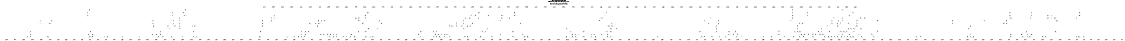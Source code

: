 # Network structure generated by ABC

digraph network {
size = "7.5,10";
center = true;
edge [dir = back];

{
  node [shape = plaintext];
  edge [style = invis];
  LevelTitle1 [label=""];
  LevelTitle2 [label=""];
  Level12 [label = ""];
  Level11 [label = ""];
  Level10 [label = ""];
  Level9 [label = ""];
  Level8 [label = ""];
  Level7 [label = ""];
  Level6 [label = ""];
  Level5 [label = ""];
  Level4 [label = ""];
  Level3 [label = ""];
  Level2 [label = ""];
  Level1 [label = ""];
  Level0 [label = ""];
  LevelTitle1 ->  LevelTitle2 ->  Level12 ->  Level11 ->  Level10 ->  Level9 ->  Level8 ->  Level7 ->  Level6 ->  Level5 ->  Level4 ->  Level3 ->  Level2 ->  Level1 ->  Level0;
}

{
  rank = same;
  LevelTitle1;
  title1 [shape=plaintext,
          fontsize=20,
          fontname = "Times-Roman",
          label="Network structure visualized by ABC\nBenchmark \"top\". Time was Thu Oct  8 20:19:07 2020. "
         ];
}

{
  rank = same;
  LevelTitle2;
  title2 [shape=plaintext,
          fontsize=18,
          fontname = "Times-Roman",
          label="The network contains 336 logic nodes and 0 latches.\n"
         ];
}

{
  rank = same;
  Level12;
  Node134 [label = "pv167_11_", shape = invtriangle, color = coral, fillcolor = coral];
  Node135 [label = "pv199_9_", shape = invtriangle, color = coral, fillcolor = coral];
  Node136 [label = "pv167_12_", shape = invtriangle, color = coral, fillcolor = coral];
  Node137 [label = "pv199_8_", shape = invtriangle, color = coral, fillcolor = coral];
  Node138 [label = "pv167_13_", shape = invtriangle, color = coral, fillcolor = coral];
  Node139 [label = "pv167_14_", shape = invtriangle, color = coral, fillcolor = coral];
  Node140 [label = "pv151_1_", shape = invtriangle, color = coral, fillcolor = coral];
  Node141 [label = "pv199_5_", shape = invtriangle, color = coral, fillcolor = coral];
  Node142 [label = "pv151_0_", shape = invtriangle, color = coral, fillcolor = coral];
  Node143 [label = "pv183_10_", shape = invtriangle, color = coral, fillcolor = coral];
  Node144 [label = "pv199_4_", shape = invtriangle, color = coral, fillcolor = coral];
  Node145 [label = "pv151_3_", shape = invtriangle, color = coral, fillcolor = coral];
  Node146 [label = "pv183_11_", shape = invtriangle, color = coral, fillcolor = coral];
  Node147 [label = "pv199_7_", shape = invtriangle, color = coral, fillcolor = coral];
  Node148 [label = "pv151_2_", shape = invtriangle, color = coral, fillcolor = coral];
  Node149 [label = "pv167_10_", shape = invtriangle, color = coral, fillcolor = coral];
  Node150 [label = "pv183_12_", shape = invtriangle, color = coral, fillcolor = coral];
  Node151 [label = "pv199_6_", shape = invtriangle, color = coral, fillcolor = coral];
  Node152 [label = "pv167_4_", shape = invtriangle, color = coral, fillcolor = coral];
  Node153 [label = "pv199_1_", shape = invtriangle, color = coral, fillcolor = coral];
  Node154 [label = "pv167_5_", shape = invtriangle, color = coral, fillcolor = coral];
  Node155 [label = "pv199_0_", shape = invtriangle, color = coral, fillcolor = coral];
  Node156 [label = "pv167_2_", shape = invtriangle, color = coral, fillcolor = coral];
  Node157 [label = "pv199_3_", shape = invtriangle, color = coral, fillcolor = coral];
  Node158 [label = "pv167_3_", shape = invtriangle, color = coral, fillcolor = coral];
  Node159 [label = "pv199_2_", shape = invtriangle, color = coral, fillcolor = coral];
  Node160 [label = "pv167_8_", shape = invtriangle, color = coral, fillcolor = coral];
  Node161 [label = "pv199_14_", shape = invtriangle, color = coral, fillcolor = coral];
  Node162 [label = "pv167_9_", shape = invtriangle, color = coral, fillcolor = coral];
  Node163 [label = "pv199_15_", shape = invtriangle, color = coral, fillcolor = coral];
  Node164 [label = "pv167_6_", shape = invtriangle, color = coral, fillcolor = coral];
  Node165 [label = "pv199_12_", shape = invtriangle, color = coral, fillcolor = coral];
  Node166 [label = "pv167_7_", shape = invtriangle, color = coral, fillcolor = coral];
  Node167 [label = "pv199_13_", shape = invtriangle, color = coral, fillcolor = coral];
  Node168 [label = "pv199_10_", shape = invtriangle, color = coral, fillcolor = coral];
  Node169 [label = "pv199_11_", shape = invtriangle, color = coral, fillcolor = coral];
  Node170 [label = "pv167_0_", shape = invtriangle, color = coral, fillcolor = coral];
  Node171 [label = "pv183_6_", shape = invtriangle, color = coral, fillcolor = coral];
  Node172 [label = "pv167_1_", shape = invtriangle, color = coral, fillcolor = coral];
  Node173 [label = "pv183_7_", shape = invtriangle, color = coral, fillcolor = coral];
  Node174 [label = "pv183_8_", shape = invtriangle, color = coral, fillcolor = coral];
  Node175 [label = "pv183_9_", shape = invtriangle, color = coral, fillcolor = coral];
  Node176 [label = "pv151_5_", shape = invtriangle, color = coral, fillcolor = coral];
  Node177 [label = "pv151_14_", shape = invtriangle, color = coral, fillcolor = coral];
  Node178 [label = "pv183_2_", shape = invtriangle, color = coral, fillcolor = coral];
  Node179 [label = "pv183_13_", shape = invtriangle, color = coral, fillcolor = coral];
  Node180 [label = "pv151_4_", shape = invtriangle, color = coral, fillcolor = coral];
  Node181 [label = "pv151_15_", shape = invtriangle, color = coral, fillcolor = coral];
  Node182 [label = "pv183_3_", shape = invtriangle, color = coral, fillcolor = coral];
  Node183 [label = "pv183_14_", shape = invtriangle, color = coral, fillcolor = coral];
  Node184 [label = "pv151_7_", shape = invtriangle, color = coral, fillcolor = coral];
  Node185 [label = "pv151_12_", shape = invtriangle, color = coral, fillcolor = coral];
  Node186 [label = "pv183_4_", shape = invtriangle, color = coral, fillcolor = coral];
  Node187 [label = "pv183_15_", shape = invtriangle, color = coral, fillcolor = coral];
  Node188 [label = "pv151_6_", shape = invtriangle, color = coral, fillcolor = coral];
  Node189 [label = "pv151_13_", shape = invtriangle, color = coral, fillcolor = coral];
  Node190 [label = "pv183_5_", shape = invtriangle, color = coral, fillcolor = coral];
  Node191 [label = "pv151_9_", shape = invtriangle, color = coral, fillcolor = coral];
  Node192 [label = "pv151_10_", shape = invtriangle, color = coral, fillcolor = coral];
  Node193 [label = "pv167_15_", shape = invtriangle, color = coral, fillcolor = coral];
  Node194 [label = "pv151_8_", shape = invtriangle, color = coral, fillcolor = coral];
  Node195 [label = "pv151_11_", shape = invtriangle, color = coral, fillcolor = coral];
  Node196 [label = "pv135_1_", shape = invtriangle, color = coral, fillcolor = coral];
  Node197 [label = "pv183_0_", shape = invtriangle, color = coral, fillcolor = coral];
  Node198 [label = "pv135_0_", shape = invtriangle, color = coral, fillcolor = coral];
  Node199 [label = "pv183_1_", shape = invtriangle, color = coral, fillcolor = coral];
}

{
  rank = same;
  Level11;
  Node263 [label = "263\n", shape = ellipse];
  Node313 [label = "313\n", shape = ellipse];
  Node442 [label = "442\n", shape = ellipse];
  Node487 [label = "487\n", shape = ellipse];
}

{
  rank = same;
  Level10;
  Node261 [label = "261\n", shape = ellipse];
  Node305 [label = "305\n", shape = ellipse];
  Node312 [label = "312\n", shape = ellipse];
  Node353 [label = "353\n", shape = ellipse];
  Node358 [label = "358\n", shape = ellipse];
  Node385 [label = "385\n", shape = ellipse];
  Node419 [label = "419\n", shape = ellipse];
  Node440 [label = "440\n", shape = ellipse];
  Node479 [label = "479\n", shape = ellipse];
  Node486 [label = "486\n", shape = ellipse];
  Node512 [label = "512\n", shape = ellipse];
  Node516 [label = "516\n", shape = ellipse];
  Node527 [label = "527\n", shape = ellipse];
}

{
  rank = same;
  Level9;
  Node257 [label = "257\n", shape = ellipse];
  Node304 [label = "304\n", shape = ellipse];
  Node310 [label = "310\n", shape = ellipse];
  Node318 [label = "318\n", shape = ellipse];
  Node351 [label = "351\n", shape = ellipse];
  Node357 [label = "357\n", shape = ellipse];
  Node362 [label = "362\n", shape = ellipse];
  Node379 [label = "379\n", shape = ellipse];
  Node384 [label = "384\n", shape = ellipse];
  Node387 [label = "387\n", shape = ellipse];
  Node417 [label = "417\n", shape = ellipse];
  Node436 [label = "436\n", shape = ellipse];
  Node478 [label = "478\n", shape = ellipse];
  Node484 [label = "484\n", shape = ellipse];
  Node510 [label = "510\n", shape = ellipse];
  Node515 [label = "515\n", shape = ellipse];
  Node520 [label = "520\n", shape = ellipse];
  Node522 [label = "522\n", shape = ellipse];
  Node526 [label = "526\n", shape = ellipse];
}

{
  rank = same;
  Level8;
  Node208 [label = "208\n", shape = ellipse];
  Node254 [label = "254\n", shape = ellipse];
  Node317 [label = "317\n", shape = ellipse];
  Node340 [label = "340\n", shape = ellipse];
  Node347 [label = "347\n", shape = ellipse];
  Node355 [label = "355\n", shape = ellipse];
  Node361 [label = "361\n", shape = ellipse];
  Node366 [label = "366\n", shape = ellipse];
  Node377 [label = "377\n", shape = ellipse];
  Node382 [label = "382\n", shape = ellipse];
  Node386 [label = "386\n", shape = ellipse];
  Node411 [label = "411\n", shape = ellipse];
  Node413 [label = "413\n", shape = ellipse];
  Node433 [label = "433\n", shape = ellipse];
  Node447 [label = "447\n", shape = ellipse];
  Node460 [label = "460\n", shape = ellipse];
  Node495 [label = "495\n", shape = ellipse];
  Node503 [label = "503\n", shape = ellipse];
  Node506 [label = "506\n", shape = ellipse];
  Node513 [label = "513\n", shape = ellipse];
  Node519 [label = "519\n", shape = ellipse];
  Node521 [label = "521\n", shape = ellipse];
  Node524 [label = "524\n", shape = ellipse];
  Node535 [label = "535\n", shape = ellipse];
}

{
  rank = same;
  Level7;
  Node207 [label = "207\n", shape = ellipse];
  Node233 [label = "233\n", shape = ellipse];
  Node237 [label = "237\n", shape = ellipse];
  Node252 [label = "252\n", shape = ellipse];
  Node272 [label = "272\n", shape = ellipse];
  Node286 [label = "286\n", shape = ellipse];
  Node295 [label = "295\n", shape = ellipse];
  Node315 [label = "315\n", shape = ellipse];
  Node322 [label = "322\n", shape = ellipse];
  Node331 [label = "331\n", shape = ellipse];
  Node338 [label = "338\n", shape = ellipse];
  Node344 [label = "344\n", shape = ellipse];
  Node360 [label = "360\n", shape = ellipse];
  Node365 [label = "365\n", shape = ellipse];
  Node373 [label = "373\n", shape = ellipse];
  Node410 [label = "410\n", shape = ellipse];
  Node421 [label = "421\n", shape = ellipse];
  Node429 [label = "429\n", shape = ellipse];
  Node432 [label = "432\n", shape = ellipse];
  Node446 [label = "446\n", shape = ellipse];
  Node459 [label = "459\n", shape = ellipse];
  Node471 [label = "471\n", shape = ellipse];
  Node473 [label = "473\n", shape = ellipse];
  Node481 [label = "481\n", shape = ellipse];
  Node493 [label = "493\n", shape = ellipse];
  Node501 [label = "501\n", shape = ellipse];
  Node533 [label = "533\n", shape = ellipse];
}

{
  rank = same;
  Level6;
  Node206 [label = "206\n", shape = ellipse];
  Node231 [label = "231\n", shape = ellipse];
  Node236 [label = "236\n", shape = ellipse];
  Node248 [label = "248\n", shape = ellipse];
  Node270 [label = "270\n", shape = ellipse];
  Node284 [label = "284\n", shape = ellipse];
  Node294 [label = "294\n", shape = ellipse];
  Node307 [label = "307\n", shape = ellipse];
  Node309 [label = "309\n", shape = ellipse];
  Node321 [label = "321\n", shape = ellipse];
  Node329 [label = "329\n", shape = ellipse];
  Node334 [label = "334\n", shape = ellipse];
  Node343 [label = "343\n", shape = ellipse];
  Node359 [label = "359\n", shape = ellipse];
  Node363 [label = "363\n", shape = ellipse];
  Node408 [label = "408\n", shape = ellipse];
  Node420 [label = "420\n", shape = ellipse];
  Node427 [label = "427\n", shape = ellipse];
  Node430 [label = "430\n", shape = ellipse];
  Node444 [label = "444\n", shape = ellipse];
  Node457 [label = "457\n", shape = ellipse];
  Node470 [label = "470\n", shape = ellipse];
  Node472 [label = "472\n", shape = ellipse];
  Node480 [label = "480\n", shape = ellipse];
  Node489 [label = "489\n", shape = ellipse];
  Node497 [label = "497\n", shape = ellipse];
  Node518 [label = "518\n", shape = ellipse];
  Node529 [label = "529\n", shape = ellipse];
}

{
  rank = same;
  Level5;
  Node205 [label = "205\n", shape = ellipse];
  Node219 [label = "219\n", shape = ellipse];
  Node227 [label = "227\n", shape = ellipse];
  Node234 [label = "234\n", shape = ellipse];
  Node245 [label = "245\n", shape = ellipse];
  Node266 [label = "266\n", shape = ellipse];
  Node283 [label = "283\n", shape = ellipse];
  Node292 [label = "292\n", shape = ellipse];
  Node303 [label = "303\n", shape = ellipse];
  Node306 [label = "306\n", shape = ellipse];
  Node308 [label = "308\n", shape = ellipse];
  Node319 [label = "319\n", shape = ellipse];
  Node325 [label = "325\n", shape = ellipse];
  Node341 [label = "341\n", shape = ellipse];
  Node395 [label = "395\n", shape = ellipse];
  Node399 [label = "399\n", shape = ellipse];
  Node406 [label = "406\n", shape = ellipse];
  Node423 [label = "423\n", shape = ellipse];
  Node455 [label = "455\n", shape = ellipse];
  Node469 [label = "469\n", shape = ellipse];
  Node477 [label = "477\n", shape = ellipse];
  Node517 [label = "517\n", shape = ellipse];
}

{
  rank = same;
  Level4;
  Node204 [label = "204\n", shape = ellipse];
  Node217 [label = "217\n", shape = ellipse];
  Node224 [label = "224\n", shape = ellipse];
  Node243 [label = "243\n", shape = ellipse];
  Node278 [label = "278\n", shape = ellipse];
  Node285 [label = "285\n", shape = ellipse];
  Node290 [label = "290\n", shape = ellipse];
  Node301 [label = "301\n", shape = ellipse];
  Node371 [label = "371\n", shape = ellipse];
  Node393 [label = "393\n", shape = ellipse];
  Node398 [label = "398\n", shape = ellipse];
  Node401 [label = "401\n", shape = ellipse];
  Node405 [label = "405\n", shape = ellipse];
  Node453 [label = "453\n", shape = ellipse];
  Node467 [label = "467\n", shape = ellipse];
  Node476 [label = "476\n", shape = ellipse];
  Node483 [label = "483\n", shape = ellipse];
}

{
  rank = same;
  Level3;
  Node203 [label = "203\n", shape = ellipse];
  Node213 [label = "213\n", shape = ellipse];
  Node218 [label = "218\n", shape = ellipse];
  Node223 [label = "223\n", shape = ellipse];
  Node232 [label = "232\n", shape = ellipse];
  Node239 [label = "239\n", shape = ellipse];
  Node244 [label = "244\n", shape = ellipse];
  Node253 [label = "253\n", shape = ellipse];
  Node262 [label = "262\n", shape = ellipse];
  Node271 [label = "271\n", shape = ellipse];
  Node277 [label = "277\n", shape = ellipse];
  Node282 [label = "282\n", shape = ellipse];
  Node289 [label = "289\n", shape = ellipse];
  Node297 [label = "297\n", shape = ellipse];
  Node302 [label = "302\n", shape = ellipse];
  Node330 [label = "330\n", shape = ellipse];
  Node339 [label = "339\n", shape = ellipse];
  Node352 [label = "352\n", shape = ellipse];
  Node370 [label = "370\n", shape = ellipse];
  Node378 [label = "378\n", shape = ellipse];
  Node389 [label = "389\n", shape = ellipse];
  Node394 [label = "394\n", shape = ellipse];
  Node396 [label = "396\n", shape = ellipse];
  Node400 [label = "400\n", shape = ellipse];
  Node403 [label = "403\n", shape = ellipse];
  Node418 [label = "418\n", shape = ellipse];
  Node428 [label = "428\n", shape = ellipse];
  Node441 [label = "441\n", shape = ellipse];
  Node449 [label = "449\n", shape = ellipse];
  Node454 [label = "454\n", shape = ellipse];
  Node463 [label = "463\n", shape = ellipse];
  Node468 [label = "468\n", shape = ellipse];
  Node474 [label = "474\n", shape = ellipse];
  Node482 [label = "482\n", shape = ellipse];
  Node494 [label = "494\n", shape = ellipse];
  Node502 [label = "502\n", shape = ellipse];
  Node511 [label = "511\n", shape = ellipse];
  Node534 [label = "534\n", shape = ellipse];
}

{
  rank = same;
  Level2;
  Node201 [label = "201\n", shape = ellipse];
  Node210 [label = "210\n", shape = ellipse];
  Node212 [label = "212\n", shape = ellipse];
  Node216 [label = "216\n", shape = ellipse];
  Node221 [label = "221\n", shape = ellipse];
  Node226 [label = "226\n", shape = ellipse];
  Node230 [label = "230\n", shape = ellipse];
  Node238 [label = "238\n", shape = ellipse];
  Node242 [label = "242\n", shape = ellipse];
  Node247 [label = "247\n", shape = ellipse];
  Node251 [label = "251\n", shape = ellipse];
  Node256 [label = "256\n", shape = ellipse];
  Node260 [label = "260\n", shape = ellipse];
  Node265 [label = "265\n", shape = ellipse];
  Node269 [label = "269\n", shape = ellipse];
  Node274 [label = "274\n", shape = ellipse];
  Node276 [label = "276\n", shape = ellipse];
  Node281 [label = "281\n", shape = ellipse];
  Node288 [label = "288\n", shape = ellipse];
  Node296 [label = "296\n", shape = ellipse];
  Node300 [label = "300\n", shape = ellipse];
  Node324 [label = "324\n", shape = ellipse];
  Node328 [label = "328\n", shape = ellipse];
  Node333 [label = "333\n", shape = ellipse];
  Node337 [label = "337\n", shape = ellipse];
  Node346 [label = "346\n", shape = ellipse];
  Node350 [label = "350\n", shape = ellipse];
  Node368 [label = "368\n", shape = ellipse];
  Node372 [label = "372\n", shape = ellipse];
  Node376 [label = "376\n", shape = ellipse];
  Node381 [label = "381\n", shape = ellipse];
  Node388 [label = "388\n", shape = ellipse];
  Node392 [label = "392\n", shape = ellipse];
  Node412 [label = "412\n", shape = ellipse];
  Node416 [label = "416\n", shape = ellipse];
  Node422 [label = "422\n", shape = ellipse];
  Node426 [label = "426\n", shape = ellipse];
  Node435 [label = "435\n", shape = ellipse];
  Node439 [label = "439\n", shape = ellipse];
  Node448 [label = "448\n", shape = ellipse];
  Node452 [label = "452\n", shape = ellipse];
  Node462 [label = "462\n", shape = ellipse];
  Node466 [label = "466\n", shape = ellipse];
  Node488 [label = "488\n", shape = ellipse];
  Node492 [label = "492\n", shape = ellipse];
  Node496 [label = "496\n", shape = ellipse];
  Node500 [label = "500\n", shape = ellipse];
  Node505 [label = "505\n", shape = ellipse];
  Node509 [label = "509\n", shape = ellipse];
  Node528 [label = "528\n", shape = ellipse];
  Node532 [label = "532\n", shape = ellipse];
}

{
  rank = same;
  Level1;
  Node200 [label = "200\n", shape = ellipse];
  Node202 [label = "202\n", shape = ellipse];
  Node209 [label = "209\n", shape = ellipse];
  Node211 [label = "211\n", shape = ellipse];
  Node214 [label = "214\n", shape = ellipse];
  Node215 [label = "215\n", shape = ellipse];
  Node220 [label = "220\n", shape = ellipse];
  Node222 [label = "222\n", shape = ellipse];
  Node225 [label = "225\n", shape = ellipse];
  Node228 [label = "228\n", shape = ellipse];
  Node229 [label = "229\n", shape = ellipse];
  Node235 [label = "235\n", shape = ellipse];
  Node240 [label = "240\n", shape = ellipse];
  Node241 [label = "241\n", shape = ellipse];
  Node246 [label = "246\n", shape = ellipse];
  Node249 [label = "249\n", shape = ellipse];
  Node250 [label = "250\n", shape = ellipse];
  Node255 [label = "255\n", shape = ellipse];
  Node258 [label = "258\n", shape = ellipse];
  Node259 [label = "259\n", shape = ellipse];
  Node264 [label = "264\n", shape = ellipse];
  Node267 [label = "267\n", shape = ellipse];
  Node268 [label = "268\n", shape = ellipse];
  Node273 [label = "273\n", shape = ellipse];
  Node275 [label = "275\n", shape = ellipse];
  Node279 [label = "279\n", shape = ellipse];
  Node280 [label = "280\n", shape = ellipse];
  Node287 [label = "287\n", shape = ellipse];
  Node291 [label = "291\n", shape = ellipse];
  Node293 [label = "293\n", shape = ellipse];
  Node298 [label = "298\n", shape = ellipse];
  Node299 [label = "299\n", shape = ellipse];
  Node311 [label = "311\n", shape = ellipse];
  Node314 [label = "314\n", shape = ellipse];
  Node316 [label = "316\n", shape = ellipse];
  Node320 [label = "320\n", shape = ellipse];
  Node323 [label = "323\n", shape = ellipse];
  Node326 [label = "326\n", shape = ellipse];
  Node327 [label = "327\n", shape = ellipse];
  Node332 [label = "332\n", shape = ellipse];
  Node335 [label = "335\n", shape = ellipse];
  Node336 [label = "336\n", shape = ellipse];
  Node342 [label = "342\n", shape = ellipse];
  Node345 [label = "345\n", shape = ellipse];
  Node348 [label = "348\n", shape = ellipse];
  Node349 [label = "349\n", shape = ellipse];
  Node354 [label = "354\n", shape = ellipse];
  Node356 [label = "356\n", shape = ellipse];
  Node364 [label = "364\n", shape = ellipse];
  Node367 [label = "367\n", shape = ellipse];
  Node369 [label = "369\n", shape = ellipse];
  Node374 [label = "374\n", shape = ellipse];
  Node375 [label = "375\n", shape = ellipse];
  Node380 [label = "380\n", shape = ellipse];
  Node383 [label = "383\n", shape = ellipse];
  Node390 [label = "390\n", shape = ellipse];
  Node391 [label = "391\n", shape = ellipse];
  Node397 [label = "397\n", shape = ellipse];
  Node402 [label = "402\n", shape = ellipse];
  Node404 [label = "404\n", shape = ellipse];
  Node407 [label = "407\n", shape = ellipse];
  Node409 [label = "409\n", shape = ellipse];
  Node414 [label = "414\n", shape = ellipse];
  Node415 [label = "415\n", shape = ellipse];
  Node424 [label = "424\n", shape = ellipse];
  Node425 [label = "425\n", shape = ellipse];
  Node431 [label = "431\n", shape = ellipse];
  Node434 [label = "434\n", shape = ellipse];
  Node437 [label = "437\n", shape = ellipse];
  Node438 [label = "438\n", shape = ellipse];
  Node443 [label = "443\n", shape = ellipse];
  Node445 [label = "445\n", shape = ellipse];
  Node450 [label = "450\n", shape = ellipse];
  Node451 [label = "451\n", shape = ellipse];
  Node456 [label = "456\n", shape = ellipse];
  Node458 [label = "458\n", shape = ellipse];
  Node461 [label = "461\n", shape = ellipse];
  Node464 [label = "464\n", shape = ellipse];
  Node465 [label = "465\n", shape = ellipse];
  Node475 [label = "475\n", shape = ellipse];
  Node485 [label = "485\n", shape = ellipse];
  Node490 [label = "490\n", shape = ellipse];
  Node491 [label = "491\n", shape = ellipse];
  Node498 [label = "498\n", shape = ellipse];
  Node499 [label = "499\n", shape = ellipse];
  Node504 [label = "504\n", shape = ellipse];
  Node507 [label = "507\n", shape = ellipse];
  Node508 [label = "508\n", shape = ellipse];
  Node514 [label = "514\n", shape = ellipse];
  Node523 [label = "523\n", shape = ellipse];
  Node525 [label = "525\n", shape = ellipse];
  Node530 [label = "530\n", shape = ellipse];
  Node531 [label = "531\n", shape = ellipse];
}

{
  rank = same;
  Level0;
  Node1 [label = "pv16_9_", shape = triangle, color = coral, fillcolor = coral];
  Node2 [label = "pv40_15_", shape = triangle, color = coral, fillcolor = coral];
  Node3 [label = "pv88_6_", shape = triangle, color = coral, fillcolor = coral];
  Node4 [label = "pv28_10_", shape = triangle, color = coral, fillcolor = coral];
  Node5 [label = "pv88_7_", shape = triangle, color = coral, fillcolor = coral];
  Node6 [label = "pv109_1_", shape = triangle, color = coral, fillcolor = coral];
  Node7 [label = "pv118_3_", shape = triangle, color = coral, fillcolor = coral];
  Node8 [label = "pv2_0_", shape = triangle, color = coral, fillcolor = coral];
  Node9 [label = "pv40_13_", shape = triangle, color = coral, fillcolor = coral];
  Node10 [label = "pv52_10_", shape = triangle, color = coral, fillcolor = coral];
  Node11 [label = "pv109_2_", shape = triangle, color = coral, fillcolor = coral];
  Node12 [label = "pv128_3_", shape = triangle, color = coral, fillcolor = coral];
  Node13 [label = "pv2_1_", shape = triangle, color = coral, fillcolor = coral];
  Node14 [label = "pv40_14_", shape = triangle, color = coral, fillcolor = coral];
  Node15 [label = "pv52_11_", shape = triangle, color = coral, fillcolor = coral];
  Node16 [label = "pv88_9_", shape = triangle, color = coral, fillcolor = coral];
  Node17 [label = "pv109_3_", shape = triangle, color = coral, fillcolor = coral];
  Node18 [label = "pv16_5_", shape = triangle, color = coral, fillcolor = coral];
  Node19 [label = "pv40_11_", shape = triangle, color = coral, fillcolor = coral];
  Node20 [label = "pv76_3_", shape = triangle, color = coral, fillcolor = coral];
  Node21 [label = "pv88_2_", shape = triangle, color = coral, fillcolor = coral];
  Node22 [label = "pv88_15_", shape = triangle, color = coral, fillcolor = coral];
  Node23 [label = "pv100_14_", shape = triangle, color = coral, fillcolor = coral];
  Node24 [label = "pv128_1_", shape = triangle, color = coral, fillcolor = coral];
  Node25 [label = "pv16_13_", shape = triangle, color = coral, fillcolor = coral];
  Node26 [label = "pv52_13_", shape = triangle, color = coral, fillcolor = coral];
  Node27 [label = "pv76_2_", shape = triangle, color = coral, fillcolor = coral];
  Node28 [label = "pv88_3_", shape = triangle, color = coral, fillcolor = coral];
  Node29 [label = "pv100_13_", shape = triangle, color = coral, fillcolor = coral];
  Node30 [label = "pv128_2_", shape = triangle, color = coral, fillcolor = coral];
  Node31 [label = "pv16_7_", shape = triangle, color = coral, fillcolor = coral];
  Node32 [label = "pv16_14_", shape = triangle, color = coral, fillcolor = coral];
  Node33 [label = "pv52_14_", shape = triangle, color = coral, fillcolor = coral];
  Node34 [label = "pv76_1_", shape = triangle, color = coral, fillcolor = coral];
  Node35 [label = "pv88_13_", shape = triangle, color = coral, fillcolor = coral];
  Node36 [label = "pv118_2_", shape = triangle, color = coral, fillcolor = coral];
  Node37 [label = "pv16_6_", shape = triangle, color = coral, fillcolor = coral];
  Node38 [label = "pv16_15_", shape = triangle, color = coral, fillcolor = coral];
  Node39 [label = "pv40_10_", shape = triangle, color = coral, fillcolor = coral];
  Node40 [label = "pv52_15_", shape = triangle, color = coral, fillcolor = coral];
  Node41 [label = "pv88_5_", shape = triangle, color = coral, fillcolor = coral];
  Node42 [label = "pv88_14_", shape = triangle, color = coral, fillcolor = coral];
  Node43 [label = "pv100_15_", shape = triangle, color = coral, fillcolor = coral];
  Node44 [label = "pv118_1_", shape = triangle, color = coral, fillcolor = coral];
  Node45 [label = "pv128_0_", shape = triangle, color = coral, fillcolor = coral];
  Node46 [label = "pv4_0_", shape = triangle, color = coral, fillcolor = coral];
  Node47 [label = "pv52_9_", shape = triangle, color = coral, fillcolor = coral];
  Node48 [label = "pv88_11_", shape = triangle, color = coral, fillcolor = coral];
  Node49 [label = "pv100_3_", shape = triangle, color = coral, fillcolor = coral];
  Node50 [label = "pv100_10_", shape = triangle, color = coral, fillcolor = coral];
  Node51 [label = "pv121_2_", shape = triangle, color = coral, fillcolor = coral];
  Node52 [label = "pv132_0_", shape = triangle, color = coral, fillcolor = coral];
  Node53 [label = "pv4_1_", shape = triangle, color = coral, fillcolor = coral];
  Node54 [label = "pv28_9_", shape = triangle, color = coral, fillcolor = coral];
  Node55 [label = "pv64_1_", shape = triangle, color = coral, fillcolor = coral];
  Node56 [label = "pv121_3_", shape = triangle, color = coral, fillcolor = coral];
  Node57 [label = "pv16_10_", shape = triangle, color = coral, fillcolor = coral];
  Node58 [label = "pv28_6_", shape = triangle, color = coral, fillcolor = coral];
  Node59 [label = "pv100_5_", shape = triangle, color = coral, fillcolor = coral];
  Node60 [label = "pv16_11_", shape = triangle, color = coral, fillcolor = coral];
  Node61 [label = "pv28_7_", shape = triangle, color = coral, fillcolor = coral];
  Node62 [label = "pv88_10_", shape = triangle, color = coral, fillcolor = coral];
  Node63 [label = "pv100_6_", shape = triangle, color = coral, fillcolor = coral];
  Node64 [label = "pv100_11_", shape = triangle, color = coral, fillcolor = coral];
  Node65 [label = "pv121_1_", shape = triangle, color = coral, fillcolor = coral];
  Node66 [label = "pv76_14_", shape = triangle, color = coral, fillcolor = coral];
  Node67 [label = "pv28_5_", shape = triangle, color = coral, fillcolor = coral];
  Node68 [label = "pv64_5_", shape = triangle, color = coral, fillcolor = coral];
  Node69 [label = "pv76_15_", shape = triangle, color = coral, fillcolor = coral];
  Node70 [label = "pv28_2_", shape = triangle, color = coral, fillcolor = coral];
  Node71 [label = "pv64_2_", shape = triangle, color = coral, fillcolor = coral];
  Node72 [label = "pv100_1_", shape = triangle, color = coral, fillcolor = coral];
  Node73 [label = "pv28_3_", shape = triangle, color = coral, fillcolor = coral];
  Node74 [label = "pv64_3_", shape = triangle, color = coral, fillcolor = coral];
  Node75 [label = "pv100_2_", shape = triangle, color = coral, fillcolor = coral];
  Node76 [label = "pv52_1_", shape = triangle, color = coral, fillcolor = coral];
  Node77 [label = "pv76_10_", shape = triangle, color = coral, fillcolor = coral];
  Node78 [label = "pv103_2_", shape = triangle, color = coral, fillcolor = coral];
  Node79 [label = "pv124_1_", shape = triangle, color = coral, fillcolor = coral];
  Node80 [label = "pv28_1_", shape = triangle, color = coral, fillcolor = coral];
  Node81 [label = "pv64_9_", shape = triangle, color = coral, fillcolor = coral];
  Node82 [label = "pv76_11_", shape = triangle, color = coral, fillcolor = coral];
  Node83 [label = "pv103_3_", shape = triangle, color = coral, fillcolor = coral];
  Node84 [label = "pv124_2_", shape = triangle, color = coral, fillcolor = coral];
  Node85 [label = "pv52_3_", shape = triangle, color = coral, fillcolor = coral];
  Node86 [label = "pv64_6_", shape = triangle, color = coral, fillcolor = coral];
  Node87 [label = "pv64_15_", shape = triangle, color = coral, fillcolor = coral];
  Node88 [label = "pv52_2_", shape = triangle, color = coral, fillcolor = coral];
  Node89 [label = "pv64_7_", shape = triangle, color = coral, fillcolor = coral];
  Node90 [label = "pv76_13_", shape = triangle, color = coral, fillcolor = coral];
  Node91 [label = "pv52_5_", shape = triangle, color = coral, fillcolor = coral];
  Node92 [label = "pv100_7_", shape = triangle, color = coral, fillcolor = coral];
  Node93 [label = "pv112_2_", shape = triangle, color = coral, fillcolor = coral];
  Node94 [label = "pv112_1_", shape = triangle, color = coral, fillcolor = coral];
  Node95 [label = "pv132_3_", shape = triangle, color = coral, fillcolor = coral];
  Node96 [label = "pv133_0_", shape = triangle, color = coral, fillcolor = coral];
  Node97 [label = "pv52_7_", shape = triangle, color = coral, fillcolor = coral];
  Node98 [label = "pv100_9_", shape = triangle, color = coral, fillcolor = coral];
  Node99 [label = "pv132_2_", shape = triangle, color = coral, fillcolor = coral];
  Node100 [label = "pv40_1_", shape = triangle, color = coral, fillcolor = coral];
  Node101 [label = "pv52_6_", shape = triangle, color = coral, fillcolor = coral];
  Node102 [label = "pv103_1_", shape = triangle, color = coral, fillcolor = coral];
  Node103 [label = "pv112_3_", shape = triangle, color = coral, fillcolor = coral];
  Node104 [label = "pv132_1_", shape = triangle, color = coral, fillcolor = coral];
  Node105 [label = "pv16_1_", shape = triangle, color = coral, fillcolor = coral];
  Node106 [label = "pv40_2_", shape = triangle, color = coral, fillcolor = coral];
  Node107 [label = "pv76_7_", shape = triangle, color = coral, fillcolor = coral];
  Node108 [label = "pv106_1_", shape = triangle, color = coral, fillcolor = coral];
  Node109 [label = "pv40_3_", shape = triangle, color = coral, fillcolor = coral];
  Node110 [label = "pv64_10_", shape = triangle, color = coral, fillcolor = coral];
  Node111 [label = "pv76_6_", shape = triangle, color = coral, fillcolor = coral];
  Node112 [label = "pv106_2_", shape = triangle, color = coral, fillcolor = coral];
  Node113 [label = "pv16_3_", shape = triangle, color = coral, fillcolor = coral];
  Node114 [label = "pv28_15_", shape = triangle, color = coral, fillcolor = coral];
  Node115 [label = "pv76_5_", shape = triangle, color = coral, fillcolor = coral];
  Node116 [label = "pv106_3_", shape = triangle, color = coral, fillcolor = coral];
  Node117 [label = "pv16_2_", shape = triangle, color = coral, fillcolor = coral];
  Node118 [label = "pv40_5_", shape = triangle, color = coral, fillcolor = coral];
  Node119 [label = "pv88_1_", shape = triangle, color = coral, fillcolor = coral];
  Node120 [label = "pv28_13_", shape = triangle, color = coral, fillcolor = coral];
  Node121 [label = "pv40_6_", shape = triangle, color = coral, fillcolor = coral];
  Node122 [label = "pv64_13_", shape = triangle, color = coral, fillcolor = coral];
  Node123 [label = "pv115_1_", shape = triangle, color = coral, fillcolor = coral];
  Node124 [label = "pv28_14_", shape = triangle, color = coral, fillcolor = coral];
  Node125 [label = "pv40_7_", shape = triangle, color = coral, fillcolor = coral];
  Node126 [label = "pv64_14_", shape = triangle, color = coral, fillcolor = coral];
  Node127 [label = "pv28_11_", shape = triangle, color = coral, fillcolor = coral];
  Node128 [label = "pv64_11_", shape = triangle, color = coral, fillcolor = coral];
  Node129 [label = "pv76_9_", shape = triangle, color = coral, fillcolor = coral];
  Node130 [label = "pv115_3_", shape = triangle, color = coral, fillcolor = coral];
  Node131 [label = "pv124_3_", shape = triangle, color = coral, fillcolor = coral];
  Node132 [label = "pv40_9_", shape = triangle, color = coral, fillcolor = coral];
  Node133 [label = "pv115_2_", shape = triangle, color = coral, fillcolor = coral];
}

title1 -> title2 [style = invis];
title2 -> Node134 [style = invis];
title2 -> Node135 [style = invis];
title2 -> Node136 [style = invis];
title2 -> Node137 [style = invis];
title2 -> Node138 [style = invis];
title2 -> Node139 [style = invis];
title2 -> Node140 [style = invis];
title2 -> Node141 [style = invis];
title2 -> Node142 [style = invis];
title2 -> Node143 [style = invis];
title2 -> Node144 [style = invis];
title2 -> Node145 [style = invis];
title2 -> Node146 [style = invis];
title2 -> Node147 [style = invis];
title2 -> Node148 [style = invis];
title2 -> Node149 [style = invis];
title2 -> Node150 [style = invis];
title2 -> Node151 [style = invis];
title2 -> Node152 [style = invis];
title2 -> Node153 [style = invis];
title2 -> Node154 [style = invis];
title2 -> Node155 [style = invis];
title2 -> Node156 [style = invis];
title2 -> Node157 [style = invis];
title2 -> Node158 [style = invis];
title2 -> Node159 [style = invis];
title2 -> Node160 [style = invis];
title2 -> Node161 [style = invis];
title2 -> Node162 [style = invis];
title2 -> Node163 [style = invis];
title2 -> Node164 [style = invis];
title2 -> Node165 [style = invis];
title2 -> Node166 [style = invis];
title2 -> Node167 [style = invis];
title2 -> Node168 [style = invis];
title2 -> Node169 [style = invis];
title2 -> Node170 [style = invis];
title2 -> Node171 [style = invis];
title2 -> Node172 [style = invis];
title2 -> Node173 [style = invis];
title2 -> Node174 [style = invis];
title2 -> Node175 [style = invis];
title2 -> Node176 [style = invis];
title2 -> Node177 [style = invis];
title2 -> Node178 [style = invis];
title2 -> Node179 [style = invis];
title2 -> Node180 [style = invis];
title2 -> Node181 [style = invis];
title2 -> Node182 [style = invis];
title2 -> Node183 [style = invis];
title2 -> Node184 [style = invis];
title2 -> Node185 [style = invis];
title2 -> Node186 [style = invis];
title2 -> Node187 [style = invis];
title2 -> Node188 [style = invis];
title2 -> Node189 [style = invis];
title2 -> Node190 [style = invis];
title2 -> Node191 [style = invis];
title2 -> Node192 [style = invis];
title2 -> Node193 [style = invis];
title2 -> Node194 [style = invis];
title2 -> Node195 [style = invis];
title2 -> Node196 [style = invis];
title2 -> Node197 [style = invis];
title2 -> Node198 [style = invis];
title2 -> Node199 [style = invis];
Node134 -> Node135 [style = invis];
Node135 -> Node136 [style = invis];
Node136 -> Node137 [style = invis];
Node137 -> Node138 [style = invis];
Node138 -> Node139 [style = invis];
Node139 -> Node140 [style = invis];
Node140 -> Node141 [style = invis];
Node141 -> Node142 [style = invis];
Node142 -> Node143 [style = invis];
Node143 -> Node144 [style = invis];
Node144 -> Node145 [style = invis];
Node145 -> Node146 [style = invis];
Node146 -> Node147 [style = invis];
Node147 -> Node148 [style = invis];
Node148 -> Node149 [style = invis];
Node149 -> Node150 [style = invis];
Node150 -> Node151 [style = invis];
Node151 -> Node152 [style = invis];
Node152 -> Node153 [style = invis];
Node153 -> Node154 [style = invis];
Node154 -> Node155 [style = invis];
Node155 -> Node156 [style = invis];
Node156 -> Node157 [style = invis];
Node157 -> Node158 [style = invis];
Node158 -> Node159 [style = invis];
Node159 -> Node160 [style = invis];
Node160 -> Node161 [style = invis];
Node161 -> Node162 [style = invis];
Node162 -> Node163 [style = invis];
Node163 -> Node164 [style = invis];
Node164 -> Node165 [style = invis];
Node165 -> Node166 [style = invis];
Node166 -> Node167 [style = invis];
Node167 -> Node168 [style = invis];
Node168 -> Node169 [style = invis];
Node169 -> Node170 [style = invis];
Node170 -> Node171 [style = invis];
Node171 -> Node172 [style = invis];
Node172 -> Node173 [style = invis];
Node173 -> Node174 [style = invis];
Node174 -> Node175 [style = invis];
Node175 -> Node176 [style = invis];
Node176 -> Node177 [style = invis];
Node177 -> Node178 [style = invis];
Node178 -> Node179 [style = invis];
Node179 -> Node180 [style = invis];
Node180 -> Node181 [style = invis];
Node181 -> Node182 [style = invis];
Node182 -> Node183 [style = invis];
Node183 -> Node184 [style = invis];
Node184 -> Node185 [style = invis];
Node185 -> Node186 [style = invis];
Node186 -> Node187 [style = invis];
Node187 -> Node188 [style = invis];
Node188 -> Node189 [style = invis];
Node189 -> Node190 [style = invis];
Node190 -> Node191 [style = invis];
Node191 -> Node192 [style = invis];
Node192 -> Node193 [style = invis];
Node193 -> Node194 [style = invis];
Node194 -> Node195 [style = invis];
Node195 -> Node196 [style = invis];
Node196 -> Node197 [style = invis];
Node197 -> Node198 [style = invis];
Node198 -> Node199 [style = invis];
Node134 -> Node208 [style = solid];
Node135 -> Node219 [style = solid];
Node136 -> Node206 [style = solid];
Node137 -> Node224 [style = solid];
Node138 -> Node233 [style = solid];
Node139 -> Node237 [style = solid];
Node140 -> Node263 [style = solid];
Node141 -> Node272 [style = solid];
Node142 -> Node286 [style = solid];
Node143 -> Node295 [style = solid];
Node144 -> Node303 [style = solid];
Node145 -> Node305 [style = solid];
Node146 -> Node307 [style = solid];
Node147 -> Node309 [style = solid];
Node148 -> Node313 [style = solid];
Node149 -> Node318 [style = solid];
Node150 -> Node290 [style = solid];
Node151 -> Node322 [style = solid];
Node152 -> Node331 [style = solid];
Node153 -> Node340 [style = solid];
Node154 -> Node353 [style = solid];
Node155 -> Node288 [style = solid];
Node156 -> Node358 [style = solid];
Node157 -> Node360 [style = solid];
Node158 -> Node362 [style = solid];
Node159 -> Node366 [style = solid];
Node160 -> Node344 [style = solid];
Node161 -> Node371 [style = solid];
Node162 -> Node379 [style = solid];
Node163 -> Node381 [style = solid];
Node164 -> Node385 [style = solid];
Node165 -> Node210 [style = solid];
Node166 -> Node387 [style = solid];
Node167 -> Node395 [style = solid];
Node168 -> Node399 [style = solid];
Node169 -> Node401 [style = solid];
Node170 -> Node245 [style = solid];
Node171 -> Node411 [style = solid];
Node172 -> Node419 [style = solid];
Node173 -> Node421 [style = solid];
Node174 -> Node406 [style = solid];
Node175 -> Node429 [style = solid];
Node176 -> Node442 [style = solid];
Node177 -> Node447 [style = solid];
Node178 -> Node460 [style = solid];
Node179 -> Node469 [style = solid];
Node180 -> Node254 [style = solid];
Node181 -> Node471 [style = solid];
Node182 -> Node473 [style = solid];
Node183 -> Node477 [style = solid];
Node184 -> Node479 [style = solid];
Node185 -> Node481 [style = solid];
Node186 -> Node455 [style = solid];
Node187 -> Node483 [style = solid];
Node188 -> Node487 [style = solid];
Node189 -> Node495 [style = solid];
Node190 -> Node503 [style = solid];
Node191 -> Node512 [style = solid];
Node192 -> Node516 [style = solid];
Node193 -> Node518 [style = solid];
Node194 -> Node433 [style = solid];
Node195 -> Node520 [style = solid];
Node196 -> Node522 [style = solid];
Node197 -> Node204 [style = solid];
Node198 -> Node527 [style = solid];
Node199 -> Node535 [style = solid];
Node200 -> Node95 [style = solid];
Node200 -> Node99 [style = solid];
Node201 -> Node96 [style = solid];
Node201 -> Node200 [style = solid];
Node202 -> Node12 [style = solid];
Node202 -> Node99 [style = solid];
Node203 -> Node30 [style = solid];
Node203 -> Node201 [style = solid];
Node204 -> Node202 [style = solid];
Node204 -> Node203 [style = solid];
Node205 -> Node103 [style = solid];
Node205 -> Node204 [style = solid];
Node206 -> Node17 [style = solid];
Node206 -> Node205 [style = solid];
Node207 -> Node15 [style = solid];
Node207 -> Node206 [style = solid];
Node208 -> Node19 [style = solid];
Node208 -> Node207 [style = solid];
Node209 -> Node96 [style = solid];
Node209 -> Node131 [style = solid];
Node210 -> Node56 [style = solid];
Node210 -> Node209 [style = solid];
Node211 -> Node50 [style = solid];
Node211 -> Node64 [style = solid];
Node212 -> Node98 [style = solid];
Node212 -> Node211 [style = solid];
Node213 -> Node210 [style = solid];
Node213 -> Node212 [style = solid];
Node214 -> Node62 [style = solid];
Node214 -> Node98 [style = solid];
Node215 -> Node48 [style = solid];
Node215 -> Node98 [style = solid];
Node216 -> Node50 [style = solid];
Node216 -> Node215 [style = solid];
Node217 -> Node16 [style = solid];
Node217 -> Node213 [style = solid];
Node218 -> Node214 [style = solid];
Node218 -> Node216 [style = solid];
Node219 -> Node217 [style = solid];
Node219 -> Node218 [style = solid];
Node220 -> Node84 [style = solid];
Node220 -> Node131 [style = solid];
Node221 -> Node96 [style = solid];
Node221 -> Node220 [style = solid];
Node222 -> Node56 [style = solid];
Node222 -> Node84 [style = solid];
Node223 -> Node51 [style = solid];
Node223 -> Node221 [style = solid];
Node224 -> Node222 [style = solid];
Node224 -> Node223 [style = solid];
Node225 -> Node33 [style = solid];
Node225 -> Node40 [style = solid];
Node226 -> Node26 [style = solid];
Node226 -> Node225 [style = solid];
Node227 -> Node204 [style = solid];
Node227 -> Node226 [style = solid];
Node228 -> Node14 [style = solid];
Node228 -> Node26 [style = solid];
Node229 -> Node2 [style = solid];
Node229 -> Node26 [style = solid];
Node230 -> Node33 [style = solid];
Node230 -> Node229 [style = solid];
Node231 -> Node9 [style = solid];
Node231 -> Node227 [style = solid];
Node232 -> Node228 [style = solid];
Node232 -> Node230 [style = solid];
Node233 -> Node231 [style = solid];
Node233 -> Node232 [style = solid];
Node234 -> Node204 [style = solid];
Node234 -> Node225 [style = solid];
Node235 -> Node2 [style = solid];
Node235 -> Node33 [style = solid];
Node236 -> Node14 [style = solid];
Node236 -> Node234 [style = solid];
Node237 -> Node235 [style = solid];
Node237 -> Node236 [style = solid];
Node238 -> Node104 [style = solid];
Node238 -> Node200 [style = solid];
Node239 -> Node96 [style = solid];
Node239 -> Node238 [style = solid];
Node240 -> Node30 [style = solid];
Node240 -> Node104 [style = solid];
Node241 -> Node12 [style = solid];
Node241 -> Node104 [style = solid];
Node242 -> Node99 [style = solid];
Node242 -> Node241 [style = solid];
Node243 -> Node24 [style = solid];
Node243 -> Node239 [style = solid];
Node244 -> Node240 [style = solid];
Node244 -> Node242 [style = solid];
Node245 -> Node243 [style = solid];
Node245 -> Node244 [style = solid];
Node246 -> Node112 [style = solid];
Node246 -> Node116 [style = solid];
Node247 -> Node108 [style = solid];
Node247 -> Node246 [style = solid];
Node248 -> Node245 [style = solid];
Node248 -> Node247 [style = solid];
Node249 -> Node78 [style = solid];
Node249 -> Node108 [style = solid];
Node250 -> Node83 [style = solid];
Node250 -> Node108 [style = solid];
Node251 -> Node112 [style = solid];
Node251 -> Node250 [style = solid];
Node252 -> Node102 [style = solid];
Node252 -> Node248 [style = solid];
Node253 -> Node249 [style = solid];
Node253 -> Node251 [style = solid];
Node254 -> Node252 [style = solid];
Node254 -> Node253 [style = solid];
Node255 -> Node70 [style = solid];
Node255 -> Node73 [style = solid];
Node256 -> Node80 [style = solid];
Node256 -> Node255 [style = solid];
Node257 -> Node254 [style = solid];
Node257 -> Node256 [style = solid];
Node258 -> Node80 [style = solid];
Node258 -> Node117 [style = solid];
Node259 -> Node80 [style = solid];
Node259 -> Node113 [style = solid];
Node260 -> Node70 [style = solid];
Node260 -> Node259 [style = solid];
Node261 -> Node105 [style = solid];
Node261 -> Node257 [style = solid];
Node262 -> Node258 [style = solid];
Node262 -> Node260 [style = solid];
Node263 -> Node261 [style = solid];
Node263 -> Node262 [style = solid];
Node264 -> Node63 [style = solid];
Node264 -> Node92 [style = solid];
Node265 -> Node59 [style = solid];
Node265 -> Node264 [style = solid];
Node266 -> Node224 [style = solid];
Node266 -> Node265 [style = solid];
Node267 -> Node3 [style = solid];
Node267 -> Node59 [style = solid];
Node268 -> Node5 [style = solid];
Node268 -> Node59 [style = solid];
Node269 -> Node63 [style = solid];
Node269 -> Node268 [style = solid];
Node270 -> Node41 [style = solid];
Node270 -> Node266 [style = solid];
Node271 -> Node267 [style = solid];
Node271 -> Node269 [style = solid];
Node272 -> Node270 [style = solid];
Node272 -> Node271 [style = solid];
Node273 -> Node30 [style = solid];
Node273 -> Node52 [style = solid];
Node274 -> Node104 [style = solid];
Node274 -> Node273 [style = solid];
Node275 -> Node95 [style = solid];
Node275 -> Node104 [style = solid];
Node276 -> Node99 [style = solid];
Node276 -> Node275 [style = solid];
Node277 -> Node52 [style = solid];
Node277 -> Node276 [style = solid];
Node278 -> Node96 [style = solid];
Node278 -> Node277 [style = solid];
Node279 -> Node24 [style = solid];
Node279 -> Node52 [style = solid];
Node280 -> Node52 [style = solid];
Node280 -> Node104 [style = solid];
Node281 -> Node12 [style = solid];
Node281 -> Node280 [style = solid];
Node282 -> Node99 [style = solid];
Node282 -> Node281 [style = solid];
Node283 -> Node274 [style = solid];
Node283 -> Node278 [style = solid];
Node284 -> Node279 [style = solid];
Node284 -> Node283 [style = solid];
Node285 -> Node45 [style = solid];
Node285 -> Node282 [style = solid];
Node286 -> Node284 [style = solid];
Node286 -> Node285 [style = solid];
Node287 -> Node95 [style = solid];
Node287 -> Node96 [style = solid];
Node288 -> Node12 [style = solid];
Node288 -> Node287 [style = solid];
Node289 -> Node7 [style = solid];
Node289 -> Node288 [style = solid];
Node290 -> Node130 [style = solid];
Node290 -> Node289 [style = solid];
Node291 -> Node77 [style = solid];
Node291 -> Node82 [style = solid];
Node292 -> Node290 [style = solid];
Node292 -> Node291 [style = solid];
Node293 -> Node77 [style = solid];
Node293 -> Node128 [style = solid];
Node294 -> Node110 [style = solid];
Node294 -> Node292 [style = solid];
Node295 -> Node293 [style = solid];
Node295 -> Node294 [style = solid];
Node296 -> Node79 [style = solid];
Node296 -> Node220 [style = solid];
Node297 -> Node96 [style = solid];
Node297 -> Node296 [style = solid];
Node298 -> Node51 [style = solid];
Node298 -> Node79 [style = solid];
Node299 -> Node56 [style = solid];
Node299 -> Node79 [style = solid];
Node300 -> Node84 [style = solid];
Node300 -> Node299 [style = solid];
Node301 -> Node65 [style = solid];
Node301 -> Node297 [style = solid];
Node302 -> Node298 [style = solid];
Node302 -> Node300 [style = solid];
Node303 -> Node301 [style = solid];
Node303 -> Node302 [style = solid];
Node304 -> Node73 [style = solid];
Node304 -> Node254 [style = solid];
Node305 -> Node113 [style = solid];
Node305 -> Node304 [style = solid];
Node306 -> Node82 [style = solid];
Node306 -> Node290 [style = solid];
Node307 -> Node128 [style = solid];
Node307 -> Node306 [style = solid];
Node308 -> Node92 [style = solid];
Node308 -> Node224 [style = solid];
Node309 -> Node5 [style = solid];
Node309 -> Node308 [style = solid];
Node310 -> Node254 [style = solid];
Node310 -> Node255 [style = solid];
Node311 -> Node70 [style = solid];
Node311 -> Node113 [style = solid];
Node312 -> Node117 [style = solid];
Node312 -> Node310 [style = solid];
Node313 -> Node311 [style = solid];
Node313 -> Node312 [style = solid];
Node314 -> Node10 [style = solid];
Node314 -> Node15 [style = solid];
Node315 -> Node206 [style = solid];
Node315 -> Node314 [style = solid];
Node316 -> Node10 [style = solid];
Node316 -> Node19 [style = solid];
Node317 -> Node39 [style = solid];
Node317 -> Node315 [style = solid];
Node318 -> Node316 [style = solid];
Node318 -> Node317 [style = solid];
Node319 -> Node224 [style = solid];
Node319 -> Node264 [style = solid];
Node320 -> Node5 [style = solid];
Node320 -> Node63 [style = solid];
Node321 -> Node3 [style = solid];
Node321 -> Node319 [style = solid];
Node322 -> Node320 [style = solid];
Node322 -> Node321 [style = solid];
Node323 -> Node93 [style = solid];
Node323 -> Node103 [style = solid];
Node324 -> Node94 [style = solid];
Node324 -> Node323 [style = solid];
Node325 -> Node204 [style = solid];
Node325 -> Node324 [style = solid];
Node326 -> Node11 [style = solid];
Node326 -> Node94 [style = solid];
Node327 -> Node17 [style = solid];
Node327 -> Node94 [style = solid];
Node328 -> Node93 [style = solid];
Node328 -> Node327 [style = solid];
Node329 -> Node6 [style = solid];
Node329 -> Node325 [style = solid];
Node330 -> Node326 [style = solid];
Node330 -> Node328 [style = solid];
Node331 -> Node329 [style = solid];
Node331 -> Node330 [style = solid];
Node332 -> Node49 [style = solid];
Node332 -> Node75 [style = solid];
Node333 -> Node72 [style = solid];
Node333 -> Node332 [style = solid];
Node334 -> Node303 [style = solid];
Node334 -> Node333 [style = solid];
Node335 -> Node21 [style = solid];
Node335 -> Node72 [style = solid];
Node336 -> Node28 [style = solid];
Node336 -> Node72 [style = solid];
Node337 -> Node75 [style = solid];
Node337 -> Node336 [style = solid];
Node338 -> Node119 [style = solid];
Node338 -> Node334 [style = solid];
Node339 -> Node335 [style = solid];
Node339 -> Node337 [style = solid];
Node340 -> Node338 [style = solid];
Node340 -> Node339 [style = solid];
Node341 -> Node204 [style = solid];
Node341 -> Node323 [style = solid];
Node342 -> Node17 [style = solid];
Node342 -> Node93 [style = solid];
Node343 -> Node11 [style = solid];
Node343 -> Node341 [style = solid];
Node344 -> Node342 [style = solid];
Node344 -> Node343 [style = solid];
Node345 -> Node97 [style = solid];
Node345 -> Node101 [style = solid];
Node346 -> Node91 [style = solid];
Node346 -> Node345 [style = solid];
Node347 -> Node344 [style = solid];
Node347 -> Node346 [style = solid];
Node348 -> Node91 [style = solid];
Node348 -> Node121 [style = solid];
Node349 -> Node91 [style = solid];
Node349 -> Node125 [style = solid];
Node350 -> Node101 [style = solid];
Node350 -> Node349 [style = solid];
Node351 -> Node118 [style = solid];
Node351 -> Node347 [style = solid];
Node352 -> Node348 [style = solid];
Node352 -> Node350 [style = solid];
Node353 -> Node351 [style = solid];
Node353 -> Node352 [style = solid];
Node354 -> Node85 [style = solid];
Node354 -> Node88 [style = solid];
Node355 -> Node331 [style = solid];
Node355 -> Node354 [style = solid];
Node356 -> Node88 [style = solid];
Node356 -> Node109 [style = solid];
Node357 -> Node106 [style = solid];
Node357 -> Node355 [style = solid];
Node358 -> Node356 [style = solid];
Node358 -> Node357 [style = solid];
Node359 -> Node49 [style = solid];
Node359 -> Node303 [style = solid];
Node360 -> Node28 [style = solid];
Node360 -> Node359 [style = solid];
Node361 -> Node85 [style = solid];
Node361 -> Node331 [style = solid];
Node362 -> Node109 [style = solid];
Node362 -> Node361 [style = solid];
Node363 -> Node303 [style = solid];
Node363 -> Node332 [style = solid];
Node364 -> Node28 [style = solid];
Node364 -> Node75 [style = solid];
Node365 -> Node21 [style = solid];
Node365 -> Node363 [style = solid];
Node366 -> Node364 [style = solid];
Node366 -> Node365 [style = solid];
Node367 -> Node23 [style = solid];
Node367 -> Node43 [style = solid];
Node368 -> Node96 [style = solid];
Node368 -> Node367 [style = solid];
Node369 -> Node22 [style = solid];
Node369 -> Node23 [style = solid];
Node370 -> Node42 [style = solid];
Node370 -> Node368 [style = solid];
Node371 -> Node369 [style = solid];
Node371 -> Node370 [style = solid];
Node372 -> Node47 [style = solid];
Node372 -> Node314 [style = solid];
Node373 -> Node206 [style = solid];
Node373 -> Node372 [style = solid];
Node374 -> Node39 [style = solid];
Node374 -> Node47 [style = solid];
Node375 -> Node19 [style = solid];
Node375 -> Node47 [style = solid];
Node376 -> Node10 [style = solid];
Node376 -> Node375 [style = solid];
Node377 -> Node132 [style = solid];
Node377 -> Node373 [style = solid];
Node378 -> Node374 [style = solid];
Node378 -> Node376 [style = solid];
Node379 -> Node377 [style = solid];
Node379 -> Node378 [style = solid];
Node380 -> Node43 [style = solid];
Node380 -> Node96 [style = solid];
Node381 -> Node22 [style = solid];
Node381 -> Node380 [style = solid];
Node382 -> Node344 [style = solid];
Node382 -> Node345 [style = solid];
Node383 -> Node101 [style = solid];
Node383 -> Node125 [style = solid];
Node384 -> Node121 [style = solid];
Node384 -> Node382 [style = solid];
Node385 -> Node383 [style = solid];
Node385 -> Node384 [style = solid];
Node386 -> Node97 [style = solid];
Node386 -> Node344 [style = solid];
Node387 -> Node125 [style = solid];
Node387 -> Node386 [style = solid];
Node388 -> Node29 [style = solid];
Node388 -> Node367 [style = solid];
Node389 -> Node96 [style = solid];
Node389 -> Node388 [style = solid];
Node390 -> Node29 [style = solid];
Node390 -> Node42 [style = solid];
Node391 -> Node22 [style = solid];
Node391 -> Node29 [style = solid];
Node392 -> Node23 [style = solid];
Node392 -> Node391 [style = solid];
Node393 -> Node35 [style = solid];
Node393 -> Node389 [style = solid];
Node394 -> Node390 [style = solid];
Node394 -> Node392 [style = solid];
Node395 -> Node393 [style = solid];
Node395 -> Node394 [style = solid];
Node396 -> Node210 [style = solid];
Node396 -> Node211 [style = solid];
Node397 -> Node48 [style = solid];
Node397 -> Node50 [style = solid];
Node398 -> Node62 [style = solid];
Node398 -> Node396 [style = solid];
Node399 -> Node397 [style = solid];
Node399 -> Node398 [style = solid];
Node400 -> Node64 [style = solid];
Node400 -> Node210 [style = solid];
Node401 -> Node48 [style = solid];
Node401 -> Node400 [style = solid];
Node402 -> Node7 [style = solid];
Node402 -> Node36 [style = solid];
Node403 -> Node288 [style = solid];
Node403 -> Node402 [style = solid];
Node404 -> Node36 [style = solid];
Node404 -> Node130 [style = solid];
Node405 -> Node133 [style = solid];
Node405 -> Node403 [style = solid];
Node406 -> Node404 [style = solid];
Node406 -> Node405 [style = solid];
Node407 -> Node107 [style = solid];
Node407 -> Node111 [style = solid];
Node408 -> Node406 [style = solid];
Node408 -> Node407 [style = solid];
Node409 -> Node89 [style = solid];
Node409 -> Node111 [style = solid];
Node410 -> Node86 [style = solid];
Node410 -> Node408 [style = solid];
Node411 -> Node409 [style = solid];
Node411 -> Node410 [style = solid];
Node412 -> Node76 [style = solid];
Node412 -> Node354 [style = solid];
Node413 -> Node331 [style = solid];
Node413 -> Node412 [style = solid];
Node414 -> Node76 [style = solid];
Node414 -> Node106 [style = solid];
Node415 -> Node76 [style = solid];
Node415 -> Node109 [style = solid];
Node416 -> Node88 [style = solid];
Node416 -> Node415 [style = solid];
Node417 -> Node100 [style = solid];
Node417 -> Node413 [style = solid];
Node418 -> Node414 [style = solid];
Node418 -> Node416 [style = solid];
Node419 -> Node417 [style = solid];
Node419 -> Node418 [style = solid];
Node420 -> Node107 [style = solid];
Node420 -> Node406 [style = solid];
Node421 -> Node89 [style = solid];
Node421 -> Node420 [style = solid];
Node422 -> Node129 [style = solid];
Node422 -> Node291 [style = solid];
Node423 -> Node290 [style = solid];
Node423 -> Node422 [style = solid];
Node424 -> Node110 [style = solid];
Node424 -> Node129 [style = solid];
Node425 -> Node128 [style = solid];
Node425 -> Node129 [style = solid];
Node426 -> Node77 [style = solid];
Node426 -> Node425 [style = solid];
Node427 -> Node81 [style = solid];
Node427 -> Node423 [style = solid];
Node428 -> Node424 [style = solid];
Node428 -> Node426 [style = solid];
Node429 -> Node427 [style = solid];
Node429 -> Node428 [style = solid];
Node430 -> Node245 [style = solid];
Node430 -> Node246 [style = solid];
Node431 -> Node83 [style = solid];
Node431 -> Node112 [style = solid];
Node432 -> Node78 [style = solid];
Node432 -> Node430 [style = solid];
Node433 -> Node431 [style = solid];
Node433 -> Node432 [style = solid];
Node434 -> Node58 [style = solid];
Node434 -> Node61 [style = solid];
Node435 -> Node67 [style = solid];
Node435 -> Node434 [style = solid];
Node436 -> Node433 [style = solid];
Node436 -> Node435 [style = solid];
Node437 -> Node37 [style = solid];
Node437 -> Node67 [style = solid];
Node438 -> Node31 [style = solid];
Node438 -> Node67 [style = solid];
Node439 -> Node58 [style = solid];
Node439 -> Node438 [style = solid];
Node440 -> Node18 [style = solid];
Node440 -> Node436 [style = solid];
Node441 -> Node437 [style = solid];
Node441 -> Node439 [style = solid];
Node442 -> Node440 [style = solid];
Node442 -> Node441 [style = solid];
Node443 -> Node114 [style = solid];
Node443 -> Node124 [style = solid];
Node444 -> Node245 [style = solid];
Node444 -> Node443 [style = solid];
Node445 -> Node38 [style = solid];
Node445 -> Node124 [style = solid];
Node446 -> Node32 [style = solid];
Node446 -> Node444 [style = solid];
Node447 -> Node445 [style = solid];
Node447 -> Node446 [style = solid];
Node448 -> Node44 [style = solid];
Node448 -> Node402 [style = solid];
Node449 -> Node288 [style = solid];
Node449 -> Node448 [style = solid];
Node450 -> Node44 [style = solid];
Node450 -> Node133 [style = solid];
Node451 -> Node44 [style = solid];
Node451 -> Node130 [style = solid];
Node452 -> Node36 [style = solid];
Node452 -> Node451 [style = solid];
Node453 -> Node123 [style = solid];
Node453 -> Node449 [style = solid];
Node454 -> Node450 [style = solid];
Node454 -> Node452 [style = solid];
Node455 -> Node453 [style = solid];
Node455 -> Node454 [style = solid];
Node456 -> Node20 [style = solid];
Node456 -> Node27 [style = solid];
Node457 -> Node455 [style = solid];
Node457 -> Node456 [style = solid];
Node458 -> Node27 [style = solid];
Node458 -> Node74 [style = solid];
Node459 -> Node71 [style = solid];
Node459 -> Node457 [style = solid];
Node460 -> Node458 [style = solid];
Node460 -> Node459 [style = solid];
Node461 -> Node66 [style = solid];
Node461 -> Node69 [style = solid];
Node462 -> Node90 [style = solid];
Node462 -> Node461 [style = solid];
Node463 -> Node288 [style = solid];
Node463 -> Node462 [style = solid];
Node464 -> Node90 [style = solid];
Node464 -> Node126 [style = solid];
Node465 -> Node87 [style = solid];
Node465 -> Node90 [style = solid];
Node466 -> Node66 [style = solid];
Node466 -> Node465 [style = solid];
Node467 -> Node122 [style = solid];
Node467 -> Node463 [style = solid];
Node468 -> Node464 [style = solid];
Node468 -> Node466 [style = solid];
Node469 -> Node467 [style = solid];
Node469 -> Node468 [style = solid];
Node470 -> Node114 [style = solid];
Node470 -> Node245 [style = solid];
Node471 -> Node38 [style = solid];
Node471 -> Node470 [style = solid];
Node472 -> Node20 [style = solid];
Node472 -> Node455 [style = solid];
Node473 -> Node74 [style = solid];
Node473 -> Node472 [style = solid];
Node474 -> Node288 [style = solid];
Node474 -> Node461 [style = solid];
Node475 -> Node66 [style = solid];
Node475 -> Node87 [style = solid];
Node476 -> Node126 [style = solid];
Node476 -> Node474 [style = solid];
Node477 -> Node475 [style = solid];
Node477 -> Node476 [style = solid];
Node478 -> Node61 [style = solid];
Node478 -> Node433 [style = solid];
Node479 -> Node31 [style = solid];
Node479 -> Node478 [style = solid];
Node480 -> Node116 [style = solid];
Node480 -> Node245 [style = solid];
Node481 -> Node83 [style = solid];
Node481 -> Node480 [style = solid];
Node482 -> Node69 [style = solid];
Node482 -> Node288 [style = solid];
Node483 -> Node87 [style = solid];
Node483 -> Node482 [style = solid];
Node484 -> Node433 [style = solid];
Node484 -> Node434 [style = solid];
Node485 -> Node31 [style = solid];
Node485 -> Node58 [style = solid];
Node486 -> Node37 [style = solid];
Node486 -> Node484 [style = solid];
Node487 -> Node485 [style = solid];
Node487 -> Node486 [style = solid];
Node488 -> Node120 [style = solid];
Node488 -> Node443 [style = solid];
Node489 -> Node245 [style = solid];
Node489 -> Node488 [style = solid];
Node490 -> Node32 [style = solid];
Node490 -> Node120 [style = solid];
Node491 -> Node38 [style = solid];
Node491 -> Node120 [style = solid];
Node492 -> Node124 [style = solid];
Node492 -> Node491 [style = solid];
Node493 -> Node25 [style = solid];
Node493 -> Node489 [style = solid];
Node494 -> Node490 [style = solid];
Node494 -> Node492 [style = solid];
Node495 -> Node493 [style = solid];
Node495 -> Node494 [style = solid];
Node496 -> Node115 [style = solid];
Node496 -> Node407 [style = solid];
Node497 -> Node406 [style = solid];
Node497 -> Node496 [style = solid];
Node498 -> Node86 [style = solid];
Node498 -> Node115 [style = solid];
Node499 -> Node89 [style = solid];
Node499 -> Node115 [style = solid];
Node500 -> Node111 [style = solid];
Node500 -> Node499 [style = solid];
Node501 -> Node68 [style = solid];
Node501 -> Node497 [style = solid];
Node502 -> Node498 [style = solid];
Node502 -> Node500 [style = solid];
Node503 -> Node501 [style = solid];
Node503 -> Node502 [style = solid];
Node504 -> Node4 [style = solid];
Node504 -> Node127 [style = solid];
Node505 -> Node54 [style = solid];
Node505 -> Node504 [style = solid];
Node506 -> Node481 [style = solid];
Node506 -> Node505 [style = solid];
Node507 -> Node54 [style = solid];
Node507 -> Node57 [style = solid];
Node508 -> Node54 [style = solid];
Node508 -> Node60 [style = solid];
Node509 -> Node4 [style = solid];
Node509 -> Node508 [style = solid];
Node510 -> Node1 [style = solid];
Node510 -> Node506 [style = solid];
Node511 -> Node507 [style = solid];
Node511 -> Node509 [style = solid];
Node512 -> Node510 [style = solid];
Node512 -> Node511 [style = solid];
Node513 -> Node481 [style = solid];
Node513 -> Node504 [style = solid];
Node514 -> Node4 [style = solid];
Node514 -> Node60 [style = solid];
Node515 -> Node57 [style = solid];
Node515 -> Node513 [style = solid];
Node516 -> Node514 [style = solid];
Node516 -> Node515 [style = solid];
Node517 -> Node40 [style = solid];
Node517 -> Node204 [style = solid];
Node518 -> Node2 [style = solid];
Node518 -> Node517 [style = solid];
Node519 -> Node127 [style = solid];
Node519 -> Node481 [style = solid];
Node520 -> Node60 [style = solid];
Node520 -> Node519 [style = solid];
Node521 -> Node53 [style = solid];
Node521 -> Node286 [style = solid];
Node522 -> Node13 [style = solid];
Node522 -> Node521 [style = solid];
Node523 -> Node46 [style = solid];
Node523 -> Node53 [style = solid];
Node524 -> Node286 [style = solid];
Node524 -> Node523 [style = solid];
Node525 -> Node13 [style = solid];
Node525 -> Node46 [style = solid];
Node526 -> Node8 [style = solid];
Node526 -> Node524 [style = solid];
Node527 -> Node525 [style = solid];
Node527 -> Node526 [style = solid];
Node528 -> Node34 [style = solid];
Node528 -> Node456 [style = solid];
Node529 -> Node455 [style = solid];
Node529 -> Node528 [style = solid];
Node530 -> Node34 [style = solid];
Node530 -> Node71 [style = solid];
Node531 -> Node34 [style = solid];
Node531 -> Node74 [style = solid];
Node532 -> Node27 [style = solid];
Node532 -> Node531 [style = solid];
Node533 -> Node55 [style = solid];
Node533 -> Node529 [style = solid];
Node534 -> Node530 [style = solid];
Node534 -> Node532 [style = solid];
Node535 -> Node533 [style = solid];
Node535 -> Node534 [style = solid];
}

